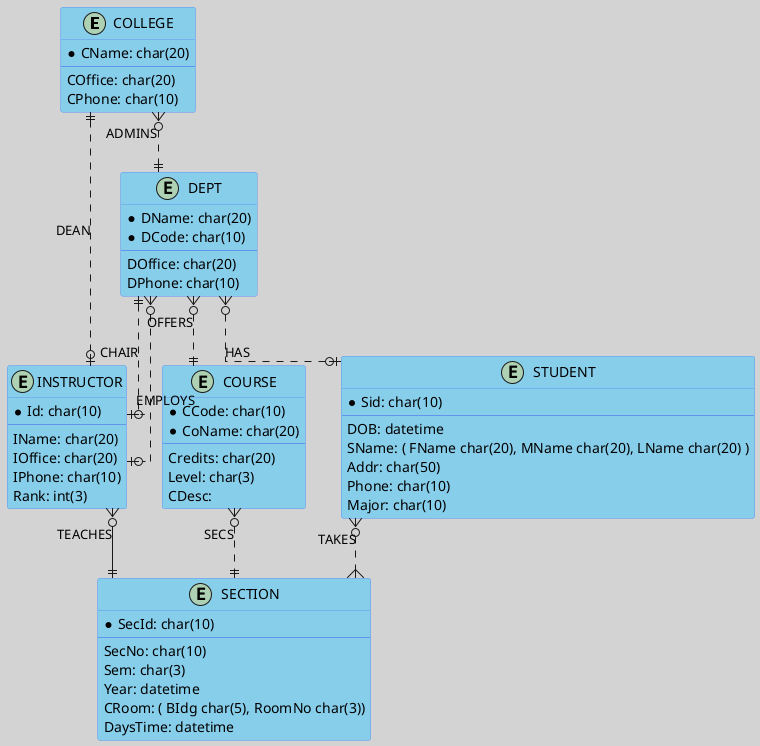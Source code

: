 @startuml
skinparam linetype polyline
skinparam linetype ortho
skinparam backgroundColor LightGrey
skinparam ClassBackgroundColor SkyBlue
skinparam ClassBorderColor CornflowerBlue

entity COLLEGE
{
* CName: char(20)
---
COffice: char(20)
CPhone: char(10)
}

entity DEPT
{
* DName: char(20)
* DCode: char(10)
---
DOffice: char(20) 
DPhone: char(10)
}

entity INSTRUCTOR
{
* Id: char(10)
---
IName: char(20)
IOffice: char(20)
IPhone: char(10)
Rank: int(3) 
}


entity COURSE
{
* CCode: char(10)
* CoName: char(20)
---
Credits: char(20)
Level: char(3)
CDesc: 
}

entity STUDENT
{
* Sid: char(10)
---
DOB: datetime
SName: ( FName char(20), MName char(20), LName char(20) )
Addr: char(50)
Phone: char(10)
Major: char(10)
}


entity SECTION
{
* SecId: char(10)
---
SecNo: char(10)
Sem: char(3)
Year: datetime
CRoom: ( BIdg char(5), RoomNo char(3))
DaysTime: datetime
}

COLLEGE ||..o| INSTRUCTOR :DEAN
COLLEGE }o..|| DEPT :ADMINS
DEPT ||..o| INSTRUCTOR :CHAIR
DEPT }o..o| INSTRUCTOR :EMPLOYS
DEPT }o..o| STUDENT :HAS
COURSE }o..|| SECTION :SECS
DEPT }o..|| COURSE :OFFERS
STUDENT }o..{ SECTION :TAKES
INSTRUCTOR }o--|| SECTION :TEACHES



@enduml
